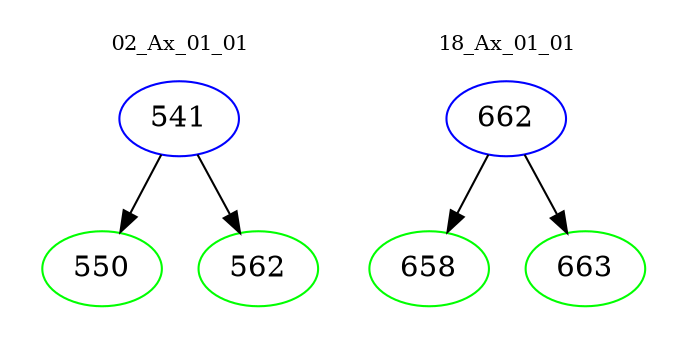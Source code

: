 digraph{
subgraph cluster_0 {
color = white
label = "02_Ax_01_01";
fontsize=10;
T0_541 [label="541", color="blue"]
T0_541 -> T0_550 [color="black"]
T0_550 [label="550", color="green"]
T0_541 -> T0_562 [color="black"]
T0_562 [label="562", color="green"]
}
subgraph cluster_1 {
color = white
label = "18_Ax_01_01";
fontsize=10;
T1_662 [label="662", color="blue"]
T1_662 -> T1_658 [color="black"]
T1_658 [label="658", color="green"]
T1_662 -> T1_663 [color="black"]
T1_663 [label="663", color="green"]
}
}
